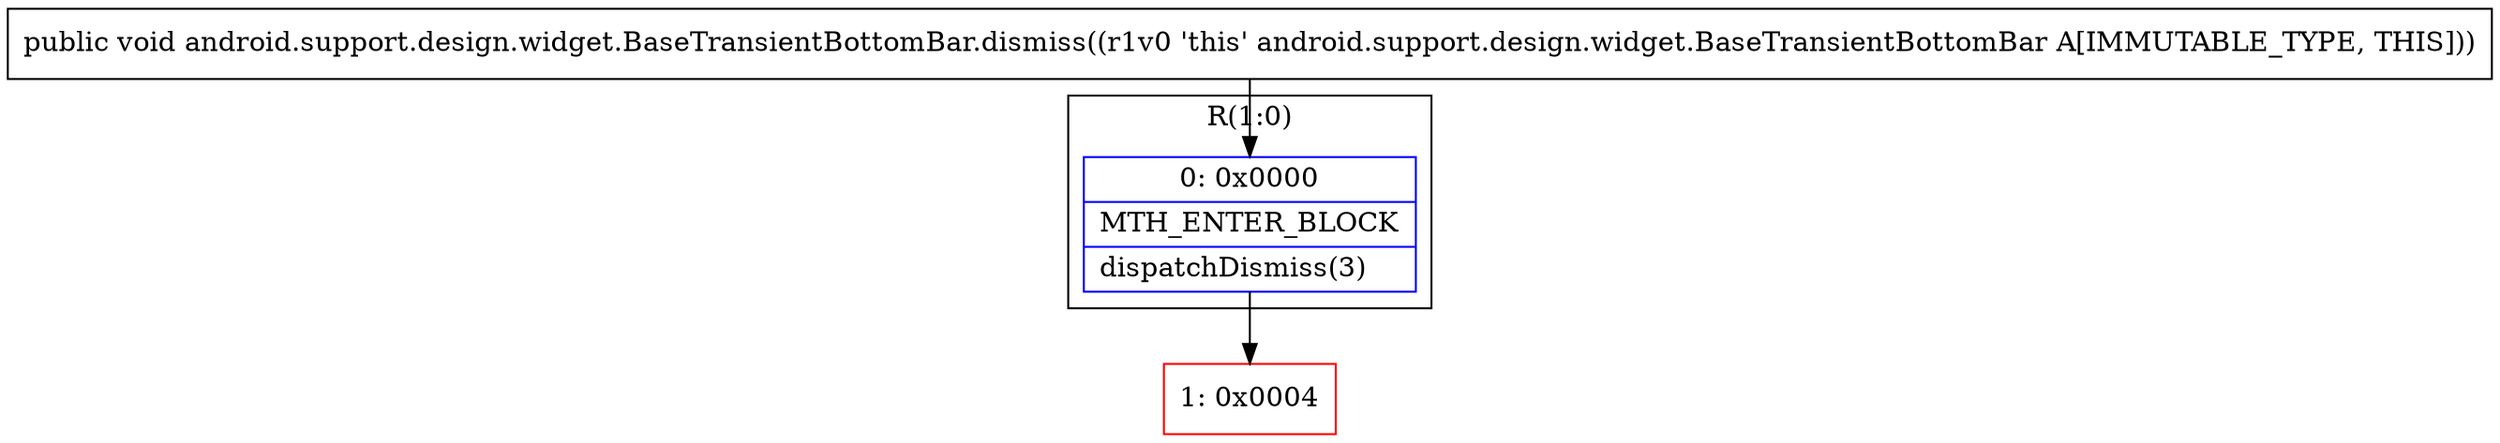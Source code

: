digraph "CFG forandroid.support.design.widget.BaseTransientBottomBar.dismiss()V" {
subgraph cluster_Region_1079094389 {
label = "R(1:0)";
node [shape=record,color=blue];
Node_0 [shape=record,label="{0\:\ 0x0000|MTH_ENTER_BLOCK\l|dispatchDismiss(3)\l}"];
}
Node_1 [shape=record,color=red,label="{1\:\ 0x0004}"];
MethodNode[shape=record,label="{public void android.support.design.widget.BaseTransientBottomBar.dismiss((r1v0 'this' android.support.design.widget.BaseTransientBottomBar A[IMMUTABLE_TYPE, THIS])) }"];
MethodNode -> Node_0;
Node_0 -> Node_1;
}

